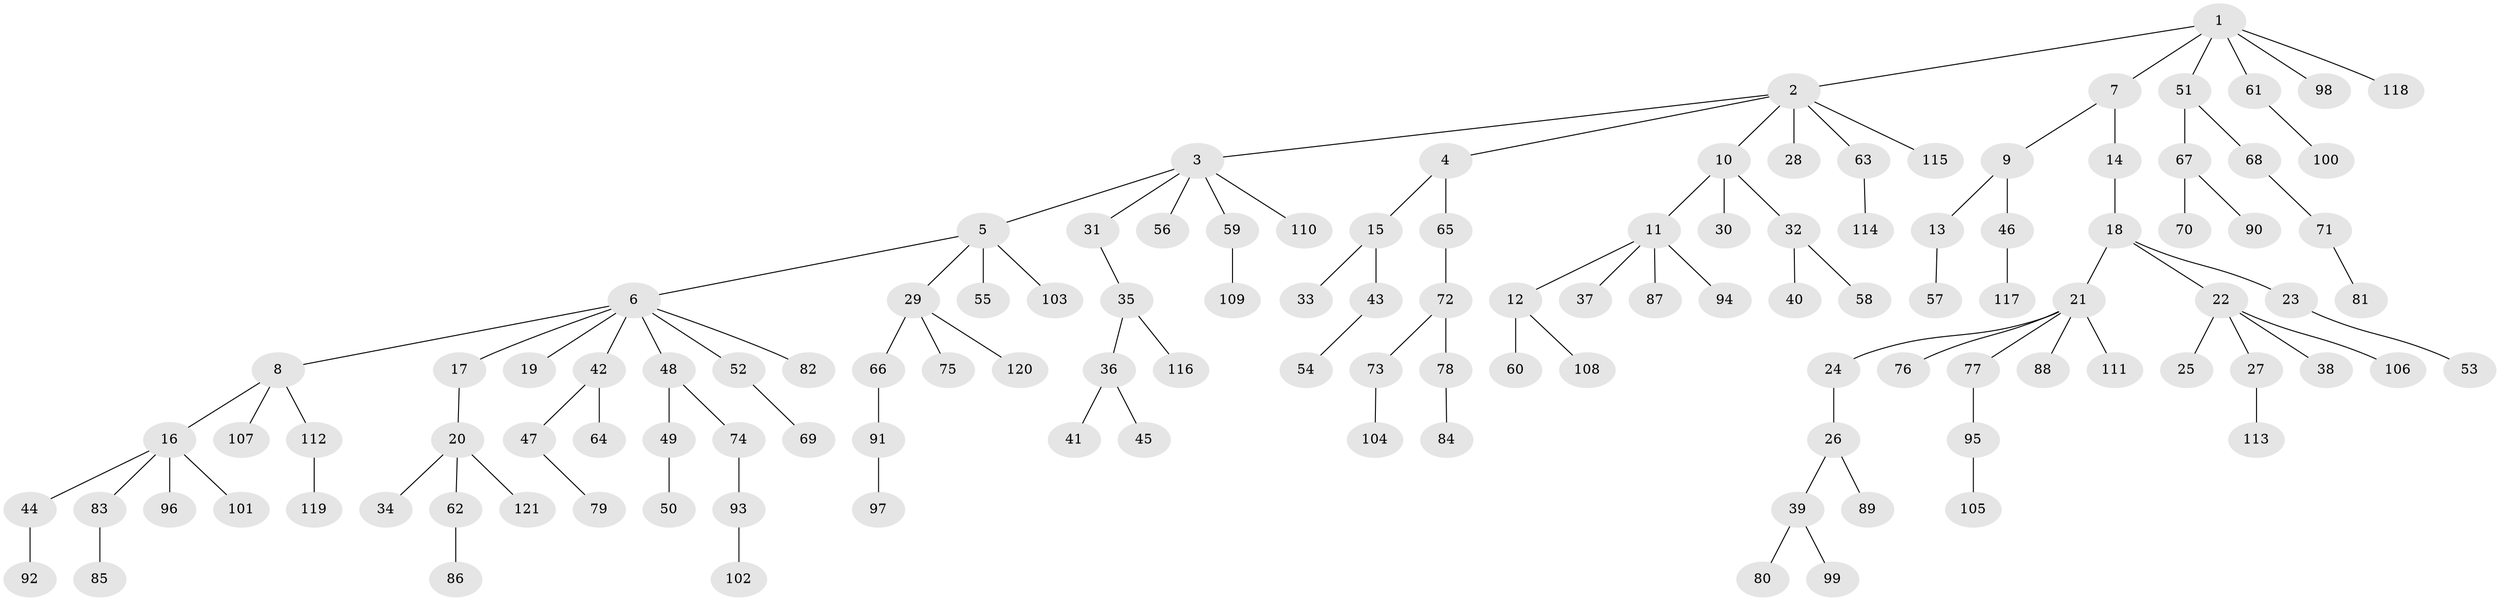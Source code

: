 // Generated by graph-tools (version 1.1) at 2025/11/02/27/25 16:11:29]
// undirected, 121 vertices, 120 edges
graph export_dot {
graph [start="1"]
  node [color=gray90,style=filled];
  1;
  2;
  3;
  4;
  5;
  6;
  7;
  8;
  9;
  10;
  11;
  12;
  13;
  14;
  15;
  16;
  17;
  18;
  19;
  20;
  21;
  22;
  23;
  24;
  25;
  26;
  27;
  28;
  29;
  30;
  31;
  32;
  33;
  34;
  35;
  36;
  37;
  38;
  39;
  40;
  41;
  42;
  43;
  44;
  45;
  46;
  47;
  48;
  49;
  50;
  51;
  52;
  53;
  54;
  55;
  56;
  57;
  58;
  59;
  60;
  61;
  62;
  63;
  64;
  65;
  66;
  67;
  68;
  69;
  70;
  71;
  72;
  73;
  74;
  75;
  76;
  77;
  78;
  79;
  80;
  81;
  82;
  83;
  84;
  85;
  86;
  87;
  88;
  89;
  90;
  91;
  92;
  93;
  94;
  95;
  96;
  97;
  98;
  99;
  100;
  101;
  102;
  103;
  104;
  105;
  106;
  107;
  108;
  109;
  110;
  111;
  112;
  113;
  114;
  115;
  116;
  117;
  118;
  119;
  120;
  121;
  1 -- 2;
  1 -- 7;
  1 -- 51;
  1 -- 61;
  1 -- 98;
  1 -- 118;
  2 -- 3;
  2 -- 4;
  2 -- 10;
  2 -- 28;
  2 -- 63;
  2 -- 115;
  3 -- 5;
  3 -- 31;
  3 -- 56;
  3 -- 59;
  3 -- 110;
  4 -- 15;
  4 -- 65;
  5 -- 6;
  5 -- 29;
  5 -- 55;
  5 -- 103;
  6 -- 8;
  6 -- 17;
  6 -- 19;
  6 -- 42;
  6 -- 48;
  6 -- 52;
  6 -- 82;
  7 -- 9;
  7 -- 14;
  8 -- 16;
  8 -- 107;
  8 -- 112;
  9 -- 13;
  9 -- 46;
  10 -- 11;
  10 -- 30;
  10 -- 32;
  11 -- 12;
  11 -- 37;
  11 -- 87;
  11 -- 94;
  12 -- 60;
  12 -- 108;
  13 -- 57;
  14 -- 18;
  15 -- 33;
  15 -- 43;
  16 -- 44;
  16 -- 83;
  16 -- 96;
  16 -- 101;
  17 -- 20;
  18 -- 21;
  18 -- 22;
  18 -- 23;
  20 -- 34;
  20 -- 62;
  20 -- 121;
  21 -- 24;
  21 -- 76;
  21 -- 77;
  21 -- 88;
  21 -- 111;
  22 -- 25;
  22 -- 27;
  22 -- 38;
  22 -- 106;
  23 -- 53;
  24 -- 26;
  26 -- 39;
  26 -- 89;
  27 -- 113;
  29 -- 66;
  29 -- 75;
  29 -- 120;
  31 -- 35;
  32 -- 40;
  32 -- 58;
  35 -- 36;
  35 -- 116;
  36 -- 41;
  36 -- 45;
  39 -- 80;
  39 -- 99;
  42 -- 47;
  42 -- 64;
  43 -- 54;
  44 -- 92;
  46 -- 117;
  47 -- 79;
  48 -- 49;
  48 -- 74;
  49 -- 50;
  51 -- 67;
  51 -- 68;
  52 -- 69;
  59 -- 109;
  61 -- 100;
  62 -- 86;
  63 -- 114;
  65 -- 72;
  66 -- 91;
  67 -- 70;
  67 -- 90;
  68 -- 71;
  71 -- 81;
  72 -- 73;
  72 -- 78;
  73 -- 104;
  74 -- 93;
  77 -- 95;
  78 -- 84;
  83 -- 85;
  91 -- 97;
  93 -- 102;
  95 -- 105;
  112 -- 119;
}
